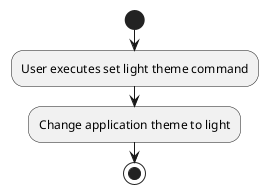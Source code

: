 @startuml
start
:User executes set light theme command;
:Change application theme to light;

stop
@enduml
